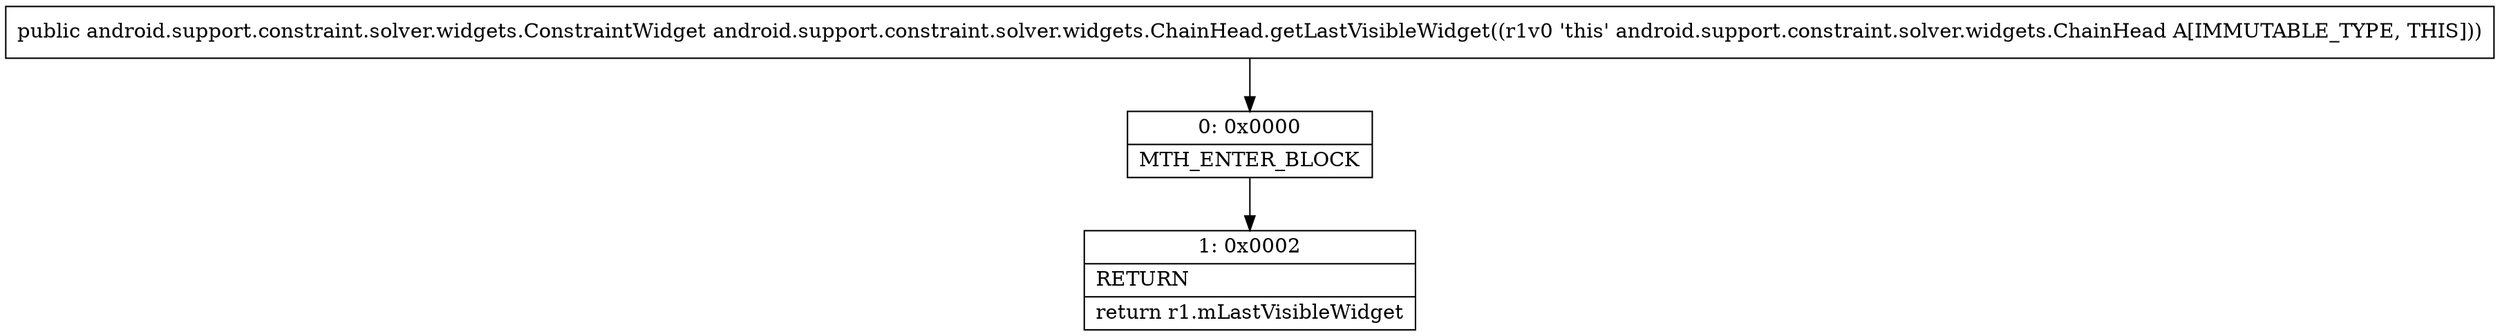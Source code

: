 digraph "CFG forandroid.support.constraint.solver.widgets.ChainHead.getLastVisibleWidget()Landroid\/support\/constraint\/solver\/widgets\/ConstraintWidget;" {
Node_0 [shape=record,label="{0\:\ 0x0000|MTH_ENTER_BLOCK\l}"];
Node_1 [shape=record,label="{1\:\ 0x0002|RETURN\l|return r1.mLastVisibleWidget\l}"];
MethodNode[shape=record,label="{public android.support.constraint.solver.widgets.ConstraintWidget android.support.constraint.solver.widgets.ChainHead.getLastVisibleWidget((r1v0 'this' android.support.constraint.solver.widgets.ChainHead A[IMMUTABLE_TYPE, THIS])) }"];
MethodNode -> Node_0;
Node_0 -> Node_1;
}

